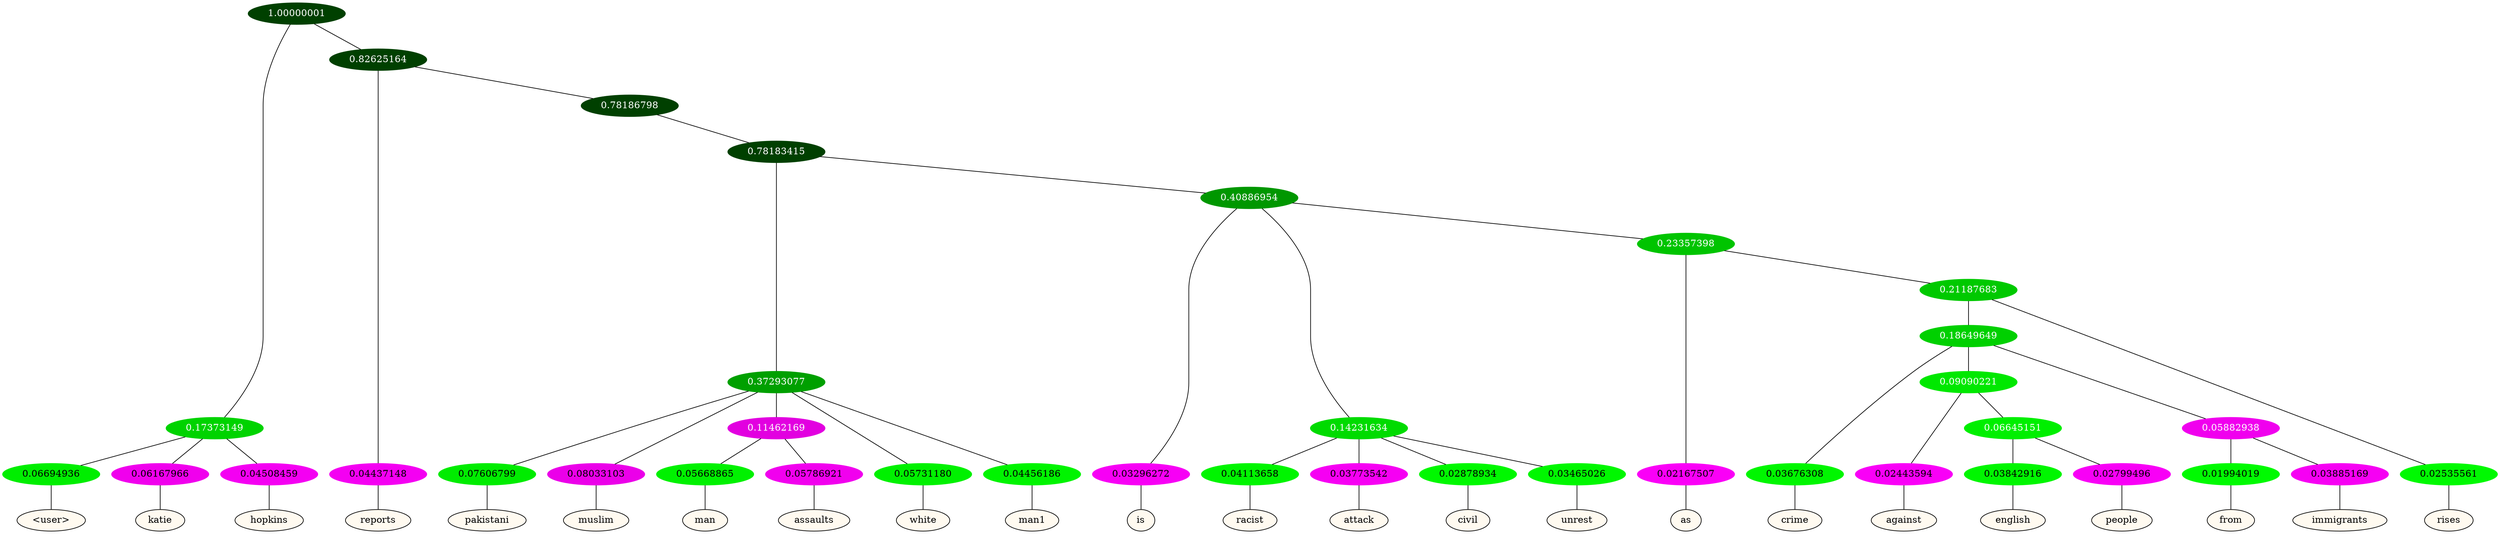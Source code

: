 graph {
	node [format=png height=0.15 nodesep=0.001 ordering=out overlap=prism overlap_scaling=0.01 ranksep=0.001 ratio=0.2 style=filled width=0.15]
	{
		rank=same
		a_w_3 [label="\<user\>" color=black fillcolor=floralwhite style="filled,solid"]
		a_w_4 [label=katie color=black fillcolor=floralwhite style="filled,solid"]
		a_w_5 [label=hopkins color=black fillcolor=floralwhite style="filled,solid"]
		a_w_6 [label=reports color=black fillcolor=floralwhite style="filled,solid"]
		a_w_11 [label=pakistani color=black fillcolor=floralwhite style="filled,solid"]
		a_w_12 [label=muslim color=black fillcolor=floralwhite style="filled,solid"]
		a_w_19 [label=man color=black fillcolor=floralwhite style="filled,solid"]
		a_w_20 [label=assaults color=black fillcolor=floralwhite style="filled,solid"]
		a_w_14 [label=white color=black fillcolor=floralwhite style="filled,solid"]
		a_w_15 [label=man1 color=black fillcolor=floralwhite style="filled,solid"]
		a_w_16 [label=is color=black fillcolor=floralwhite style="filled,solid"]
		a_w_21 [label=racist color=black fillcolor=floralwhite style="filled,solid"]
		a_w_22 [label=attack color=black fillcolor=floralwhite style="filled,solid"]
		a_w_23 [label=civil color=black fillcolor=floralwhite style="filled,solid"]
		a_w_24 [label=unrest color=black fillcolor=floralwhite style="filled,solid"]
		a_w_25 [label=as color=black fillcolor=floralwhite style="filled,solid"]
		a_w_29 [label=crime color=black fillcolor=floralwhite style="filled,solid"]
		a_w_32 [label=against color=black fillcolor=floralwhite style="filled,solid"]
		a_w_36 [label=english color=black fillcolor=floralwhite style="filled,solid"]
		a_w_37 [label=people color=black fillcolor=floralwhite style="filled,solid"]
		a_w_34 [label=from color=black fillcolor=floralwhite style="filled,solid"]
		a_w_35 [label=immigrants color=black fillcolor=floralwhite style="filled,solid"]
		a_w_28 [label=rises color=black fillcolor=floralwhite style="filled,solid"]
	}
	a_n_3 -- a_w_3
	a_n_4 -- a_w_4
	a_n_5 -- a_w_5
	a_n_6 -- a_w_6
	a_n_11 -- a_w_11
	a_n_12 -- a_w_12
	a_n_19 -- a_w_19
	a_n_20 -- a_w_20
	a_n_14 -- a_w_14
	a_n_15 -- a_w_15
	a_n_16 -- a_w_16
	a_n_21 -- a_w_21
	a_n_22 -- a_w_22
	a_n_23 -- a_w_23
	a_n_24 -- a_w_24
	a_n_25 -- a_w_25
	a_n_29 -- a_w_29
	a_n_32 -- a_w_32
	a_n_36 -- a_w_36
	a_n_37 -- a_w_37
	a_n_34 -- a_w_34
	a_n_35 -- a_w_35
	a_n_28 -- a_w_28
	{
		rank=same
		a_n_3 [label=0.06694936 color="0.334 1.000 0.933" fontcolor=black]
		a_n_4 [label=0.06167966 color="0.835 1.000 0.938" fontcolor=black]
		a_n_5 [label=0.04508459 color="0.835 1.000 0.955" fontcolor=black]
		a_n_6 [label=0.04437148 color="0.835 1.000 0.956" fontcolor=black]
		a_n_11 [label=0.07606799 color="0.334 1.000 0.924" fontcolor=black]
		a_n_12 [label=0.08033103 color="0.835 1.000 0.920" fontcolor=black]
		a_n_19 [label=0.05668865 color="0.334 1.000 0.943" fontcolor=black]
		a_n_20 [label=0.05786921 color="0.835 1.000 0.942" fontcolor=black]
		a_n_14 [label=0.05731180 color="0.334 1.000 0.943" fontcolor=black]
		a_n_15 [label=0.04456186 color="0.334 1.000 0.955" fontcolor=black]
		a_n_16 [label=0.03296272 color="0.835 1.000 0.967" fontcolor=black]
		a_n_21 [label=0.04113658 color="0.334 1.000 0.959" fontcolor=black]
		a_n_22 [label=0.03773542 color="0.835 1.000 0.962" fontcolor=black]
		a_n_23 [label=0.02878934 color="0.334 1.000 0.971" fontcolor=black]
		a_n_24 [label=0.03465026 color="0.334 1.000 0.965" fontcolor=black]
		a_n_25 [label=0.02167507 color="0.835 1.000 0.978" fontcolor=black]
		a_n_29 [label=0.03676308 color="0.334 1.000 0.963" fontcolor=black]
		a_n_32 [label=0.02443594 color="0.835 1.000 0.976" fontcolor=black]
		a_n_36 [label=0.03842916 color="0.334 1.000 0.962" fontcolor=black]
		a_n_37 [label=0.02799496 color="0.835 1.000 0.972" fontcolor=black]
		a_n_34 [label=0.01994019 color="0.334 1.000 0.980" fontcolor=black]
		a_n_35 [label=0.03885169 color="0.835 1.000 0.961" fontcolor=black]
		a_n_28 [label=0.02535561 color="0.334 1.000 0.975" fontcolor=black]
	}
	a_n_0 [label=1.00000001 color="0.334 1.000 0.250" fontcolor=grey99]
	a_n_1 [label=0.17373149 color="0.334 1.000 0.826" fontcolor=grey99]
	a_n_0 -- a_n_1
	a_n_2 [label=0.82625164 color="0.334 1.000 0.250" fontcolor=grey99]
	a_n_0 -- a_n_2
	a_n_1 -- a_n_3
	a_n_1 -- a_n_4
	a_n_1 -- a_n_5
	a_n_2 -- a_n_6
	a_n_7 [label=0.78186798 color="0.334 1.000 0.250" fontcolor=grey99]
	a_n_2 -- a_n_7
	a_n_8 [label=0.78183415 color="0.334 1.000 0.250" fontcolor=grey99]
	a_n_7 -- a_n_8
	a_n_9 [label=0.37293077 color="0.334 1.000 0.627" fontcolor=grey99]
	a_n_8 -- a_n_9
	a_n_10 [label=0.40886954 color="0.334 1.000 0.591" fontcolor=grey99]
	a_n_8 -- a_n_10
	a_n_9 -- a_n_11
	a_n_9 -- a_n_12
	a_n_13 [label=0.11462169 color="0.835 1.000 0.885" fontcolor=grey99]
	a_n_9 -- a_n_13
	a_n_9 -- a_n_14
	a_n_9 -- a_n_15
	a_n_10 -- a_n_16
	a_n_17 [label=0.14231634 color="0.334 1.000 0.858" fontcolor=grey99]
	a_n_10 -- a_n_17
	a_n_18 [label=0.23357398 color="0.334 1.000 0.766" fontcolor=grey99]
	a_n_10 -- a_n_18
	a_n_13 -- a_n_19
	a_n_13 -- a_n_20
	a_n_17 -- a_n_21
	a_n_17 -- a_n_22
	a_n_17 -- a_n_23
	a_n_17 -- a_n_24
	a_n_18 -- a_n_25
	a_n_26 [label=0.21187683 color="0.334 1.000 0.788" fontcolor=grey99]
	a_n_18 -- a_n_26
	a_n_27 [label=0.18649649 color="0.334 1.000 0.814" fontcolor=grey99]
	a_n_26 -- a_n_27
	a_n_26 -- a_n_28
	a_n_27 -- a_n_29
	a_n_30 [label=0.09090221 color="0.334 1.000 0.909" fontcolor=grey99]
	a_n_27 -- a_n_30
	a_n_31 [label=0.05882938 color="0.835 1.000 0.941" fontcolor=grey99]
	a_n_27 -- a_n_31
	a_n_30 -- a_n_32
	a_n_33 [label=0.06645151 color="0.334 1.000 0.934" fontcolor=grey99]
	a_n_30 -- a_n_33
	a_n_31 -- a_n_34
	a_n_31 -- a_n_35
	a_n_33 -- a_n_36
	a_n_33 -- a_n_37
}
